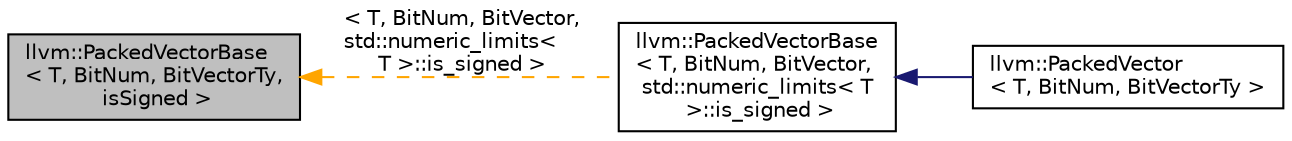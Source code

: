 digraph "llvm::PackedVectorBase&lt; T, BitNum, BitVectorTy, isSigned &gt;"
{
 // LATEX_PDF_SIZE
  bgcolor="transparent";
  edge [fontname="Helvetica",fontsize="10",labelfontname="Helvetica",labelfontsize="10"];
  node [fontname="Helvetica",fontsize="10",shape=record];
  rankdir="LR";
  Node1 [label="llvm::PackedVectorBase\l\< T, BitNum, BitVectorTy,\l isSigned \>",height=0.2,width=0.4,color="black", fillcolor="grey75", style="filled", fontcolor="black",tooltip=" "];
  Node1 -> Node2 [dir="back",color="orange",fontsize="10",style="dashed",label=" \< T, BitNum, BitVector,\l std::numeric_limits\<\l T \>::is_signed \>" ,fontname="Helvetica"];
  Node2 [label="llvm::PackedVectorBase\l\< T, BitNum, BitVector,\l std::numeric_limits\< T\l \>::is_signed \>",height=0.2,width=0.4,color="black",URL="$classllvm_1_1PackedVectorBase.html",tooltip=" "];
  Node2 -> Node3 [dir="back",color="midnightblue",fontsize="10",style="solid",fontname="Helvetica"];
  Node3 [label="llvm::PackedVector\l\< T, BitNum, BitVectorTy \>",height=0.2,width=0.4,color="black",URL="$classllvm_1_1PackedVector.html",tooltip="Store a vector of values using a specific number of bits for each value."];
}
